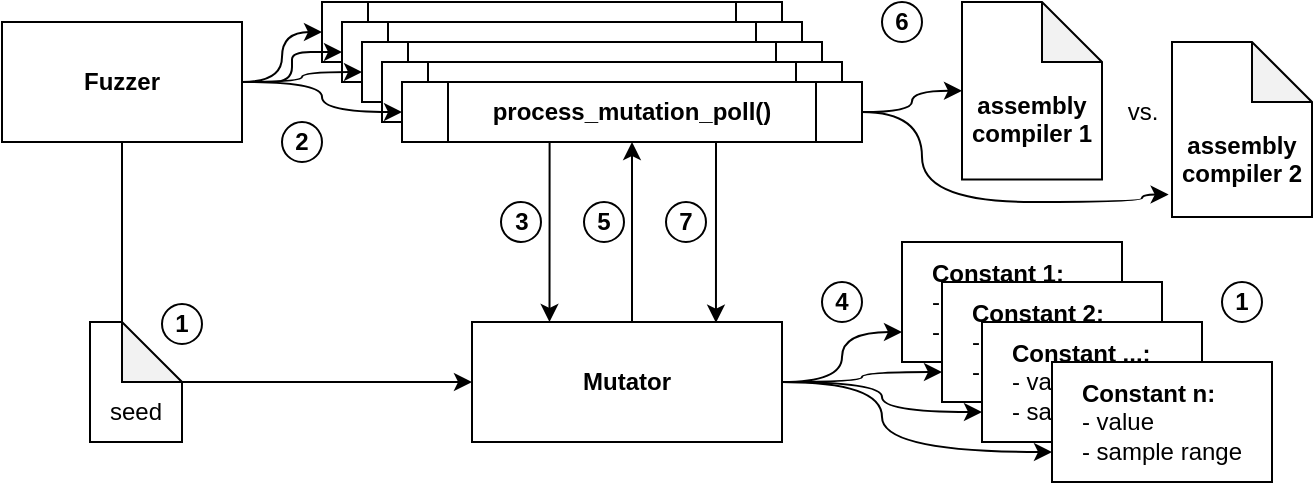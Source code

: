 <mxfile version="21.3.7" type="device">
  <diagram name="Seite-1" id="70-ndwaXO_-ZKMcCtz0t">
    <mxGraphModel dx="2074" dy="1088" grid="1" gridSize="10" guides="1" tooltips="1" connect="1" arrows="1" fold="1" page="1" pageScale="1" pageWidth="827" pageHeight="1169" background="none" math="0" shadow="0">
      <root>
        <mxCell id="0" />
        <mxCell id="1" parent="0" />
        <mxCell id="PvXzJawVP1ArEgsTcX2M-10" style="edgeStyle=orthogonalEdgeStyle;rounded=0;orthogonalLoop=1;jettySize=auto;html=1;exitX=0.5;exitY=1;exitDx=0;exitDy=0;entryX=0;entryY=0.5;entryDx=0;entryDy=0;fontColor=#000000;labelBackgroundColor=none;" edge="1" parent="1" source="PvXzJawVP1ArEgsTcX2M-1" target="PvXzJawVP1ArEgsTcX2M-8">
          <mxGeometry relative="1" as="geometry" />
        </mxCell>
        <mxCell id="PvXzJawVP1ArEgsTcX2M-1" value="&lt;b&gt;Fuzzer&lt;/b&gt;" style="rounded=0;whiteSpace=wrap;html=1;labelBackgroundColor=none;" vertex="1" parent="1">
          <mxGeometry y="10" width="120" height="60" as="geometry" />
        </mxCell>
        <mxCell id="PvXzJawVP1ArEgsTcX2M-2" value="&lt;b&gt;process_mutation_poll&lt;/b&gt;" style="shape=process;whiteSpace=wrap;html=1;backgroundOutline=1;labelBackgroundColor=none;" vertex="1" parent="1">
          <mxGeometry x="160" width="230" height="30" as="geometry" />
        </mxCell>
        <mxCell id="PvXzJawVP1ArEgsTcX2M-3" value="&lt;b&gt;process_mutation_poll&lt;/b&gt;" style="shape=process;whiteSpace=wrap;html=1;backgroundOutline=1;labelBackgroundColor=none;" vertex="1" parent="1">
          <mxGeometry x="170" y="10" width="230" height="30" as="geometry" />
        </mxCell>
        <mxCell id="PvXzJawVP1ArEgsTcX2M-4" value="&lt;b&gt;process_mutation_poll&lt;/b&gt;" style="shape=process;whiteSpace=wrap;html=1;backgroundOutline=1;labelBackgroundColor=none;" vertex="1" parent="1">
          <mxGeometry x="180" y="20" width="230" height="30" as="geometry" />
        </mxCell>
        <mxCell id="PvXzJawVP1ArEgsTcX2M-5" value="&lt;b&gt;process_mutation_poll&lt;/b&gt;" style="shape=process;whiteSpace=wrap;html=1;backgroundOutline=1;labelBackgroundColor=none;" vertex="1" parent="1">
          <mxGeometry x="190" y="30" width="230" height="30" as="geometry" />
        </mxCell>
        <mxCell id="PvXzJawVP1ArEgsTcX2M-35" style="edgeStyle=orthogonalEdgeStyle;rounded=0;orthogonalLoop=1;jettySize=auto;html=1;exitX=0.25;exitY=1;exitDx=0;exitDy=0;entryX=0.25;entryY=0;entryDx=0;entryDy=0;fontColor=#000000;labelBackgroundColor=none;" edge="1" parent="1" source="PvXzJawVP1ArEgsTcX2M-6" target="PvXzJawVP1ArEgsTcX2M-8">
          <mxGeometry relative="1" as="geometry">
            <Array as="points">
              <mxPoint x="274" y="70" />
            </Array>
          </mxGeometry>
        </mxCell>
        <mxCell id="PvXzJawVP1ArEgsTcX2M-51" style="edgeStyle=orthogonalEdgeStyle;rounded=0;orthogonalLoop=1;jettySize=auto;html=1;exitX=0.75;exitY=1;exitDx=0;exitDy=0;entryX=0.787;entryY=0.006;entryDx=0;entryDy=0;entryPerimeter=0;fontColor=#000000;labelBackgroundColor=none;" edge="1" parent="1" source="PvXzJawVP1ArEgsTcX2M-6" target="PvXzJawVP1ArEgsTcX2M-8">
          <mxGeometry relative="1" as="geometry">
            <Array as="points">
              <mxPoint x="357" y="70" />
            </Array>
          </mxGeometry>
        </mxCell>
        <mxCell id="PvXzJawVP1ArEgsTcX2M-53" style="edgeStyle=orthogonalEdgeStyle;orthogonalLoop=1;jettySize=auto;html=1;exitX=1;exitY=0.5;exitDx=0;exitDy=0;entryX=0;entryY=0.5;entryDx=0;entryDy=0;entryPerimeter=0;curved=1;fontColor=#000000;labelBackgroundColor=none;" edge="1" parent="1" source="PvXzJawVP1ArEgsTcX2M-6" target="PvXzJawVP1ArEgsTcX2M-46">
          <mxGeometry relative="1" as="geometry" />
        </mxCell>
        <mxCell id="PvXzJawVP1ArEgsTcX2M-54" style="edgeStyle=orthogonalEdgeStyle;orthogonalLoop=1;jettySize=auto;html=1;exitX=1;exitY=0.5;exitDx=0;exitDy=0;entryX=-0.024;entryY=0.872;entryDx=0;entryDy=0;entryPerimeter=0;curved=1;fontColor=#000000;labelBackgroundColor=none;" edge="1" parent="1" source="PvXzJawVP1ArEgsTcX2M-6" target="PvXzJawVP1ArEgsTcX2M-48">
          <mxGeometry relative="1" as="geometry">
            <Array as="points">
              <mxPoint x="460" y="55" />
              <mxPoint x="460" y="100" />
              <mxPoint x="570" y="100" />
              <mxPoint x="570" y="96" />
            </Array>
          </mxGeometry>
        </mxCell>
        <mxCell id="PvXzJawVP1ArEgsTcX2M-6" value="&lt;b&gt;process_mutation_poll()&lt;/b&gt;" style="shape=process;whiteSpace=wrap;html=1;backgroundOutline=1;labelBackgroundColor=none;" vertex="1" parent="1">
          <mxGeometry x="200" y="40" width="230" height="30" as="geometry" />
        </mxCell>
        <mxCell id="PvXzJawVP1ArEgsTcX2M-50" style="edgeStyle=orthogonalEdgeStyle;rounded=0;orthogonalLoop=1;jettySize=auto;html=1;exitX=0.5;exitY=0;exitDx=0;exitDy=0;entryX=0.5;entryY=1;entryDx=0;entryDy=0;fontColor=#000000;labelBackgroundColor=none;" edge="1" parent="1" source="PvXzJawVP1ArEgsTcX2M-8" target="PvXzJawVP1ArEgsTcX2M-6">
          <mxGeometry relative="1" as="geometry">
            <Array as="points">
              <mxPoint x="315" y="160" />
            </Array>
          </mxGeometry>
        </mxCell>
        <mxCell id="PvXzJawVP1ArEgsTcX2M-8" value="&lt;b&gt;Mutator&lt;/b&gt;" style="rounded=0;whiteSpace=wrap;html=1;labelBackgroundColor=none;" vertex="1" parent="1">
          <mxGeometry x="235" y="160" width="155" height="60" as="geometry" />
        </mxCell>
        <mxCell id="PvXzJawVP1ArEgsTcX2M-11" value="&lt;br&gt;&lt;div&gt;&lt;br&gt;&lt;/div&gt;&lt;div&gt;seed&lt;/div&gt;" style="shape=note;whiteSpace=wrap;html=1;backgroundOutline=1;darkOpacity=0.05;labelBackgroundColor=none;" vertex="1" parent="1">
          <mxGeometry x="44" y="160" width="46" height="60" as="geometry" />
        </mxCell>
        <mxCell id="PvXzJawVP1ArEgsTcX2M-14" value="1" style="ellipse;whiteSpace=wrap;html=1;aspect=fixed;labelBackgroundColor=none;fontStyle=1" vertex="1" parent="1">
          <mxGeometry x="80" y="151" width="20" height="20" as="geometry" />
        </mxCell>
        <mxCell id="PvXzJawVP1ArEgsTcX2M-21" value="&lt;div align=&quot;left&quot;&gt;&lt;b&gt;Constant 1:&lt;/b&gt;&lt;/div&gt;&lt;div align=&quot;left&quot;&gt;- value&lt;/div&gt;&lt;div align=&quot;left&quot;&gt;- sample range&lt;b&gt;&lt;br&gt;&lt;/b&gt;&lt;/div&gt;" style="rounded=0;whiteSpace=wrap;html=1;align=center;labelBackgroundColor=none;" vertex="1" parent="1">
          <mxGeometry x="450" y="120" width="110" height="60" as="geometry" />
        </mxCell>
        <mxCell id="PvXzJawVP1ArEgsTcX2M-25" value="&lt;div align=&quot;left&quot;&gt;&lt;b&gt;Constant 2:&lt;/b&gt;&lt;/div&gt;&lt;div align=&quot;left&quot;&gt;- value&lt;/div&gt;&lt;div align=&quot;left&quot;&gt;- sample range&lt;b&gt;&lt;br&gt;&lt;/b&gt;&lt;/div&gt;" style="rounded=0;whiteSpace=wrap;html=1;align=center;labelBackgroundColor=none;" vertex="1" parent="1">
          <mxGeometry x="470" y="140" width="110" height="60" as="geometry" />
        </mxCell>
        <mxCell id="PvXzJawVP1ArEgsTcX2M-26" value="&lt;div align=&quot;left&quot;&gt;&lt;b&gt;Constant ...:&lt;/b&gt;&lt;/div&gt;&lt;div align=&quot;left&quot;&gt;- value&lt;/div&gt;&lt;div align=&quot;left&quot;&gt;- sample range&lt;b&gt;&lt;br&gt;&lt;/b&gt;&lt;/div&gt;" style="rounded=0;whiteSpace=wrap;html=1;align=center;labelBackgroundColor=none;" vertex="1" parent="1">
          <mxGeometry x="490" y="160" width="110" height="60" as="geometry" />
        </mxCell>
        <mxCell id="PvXzJawVP1ArEgsTcX2M-27" value="&lt;div align=&quot;left&quot;&gt;&lt;b&gt;Constant n:&lt;/b&gt;&lt;/div&gt;&lt;div align=&quot;left&quot;&gt;- value&lt;/div&gt;&lt;div align=&quot;left&quot;&gt;- sample range&lt;b&gt;&lt;br&gt;&lt;/b&gt;&lt;/div&gt;" style="rounded=0;whiteSpace=wrap;html=1;align=center;labelBackgroundColor=none;" vertex="1" parent="1">
          <mxGeometry x="525" y="180" width="110" height="60" as="geometry" />
        </mxCell>
        <mxCell id="PvXzJawVP1ArEgsTcX2M-28" style="edgeStyle=orthogonalEdgeStyle;orthogonalLoop=1;jettySize=auto;html=1;exitX=1;exitY=0.5;exitDx=0;exitDy=0;entryX=0;entryY=0.5;entryDx=0;entryDy=0;curved=1;fontColor=#000000;labelBackgroundColor=none;" edge="1" parent="1" source="PvXzJawVP1ArEgsTcX2M-1" target="PvXzJawVP1ArEgsTcX2M-2">
          <mxGeometry relative="1" as="geometry" />
        </mxCell>
        <mxCell id="PvXzJawVP1ArEgsTcX2M-29" style="edgeStyle=orthogonalEdgeStyle;rounded=1;orthogonalLoop=1;jettySize=auto;html=1;exitX=1;exitY=0.5;exitDx=0;exitDy=0;entryX=0;entryY=0.5;entryDx=0;entryDy=0;fontColor=#000000;labelBackgroundColor=none;" edge="1" parent="1" source="PvXzJawVP1ArEgsTcX2M-1" target="PvXzJawVP1ArEgsTcX2M-3">
          <mxGeometry relative="1" as="geometry" />
        </mxCell>
        <mxCell id="PvXzJawVP1ArEgsTcX2M-30" style="edgeStyle=orthogonalEdgeStyle;orthogonalLoop=1;jettySize=auto;html=1;exitX=1;exitY=0.5;exitDx=0;exitDy=0;entryX=0;entryY=0.5;entryDx=0;entryDy=0;curved=1;fontColor=#000000;labelBackgroundColor=none;" edge="1" parent="1" source="PvXzJawVP1ArEgsTcX2M-1" target="PvXzJawVP1ArEgsTcX2M-4">
          <mxGeometry relative="1" as="geometry" />
        </mxCell>
        <mxCell id="PvXzJawVP1ArEgsTcX2M-31" style="edgeStyle=orthogonalEdgeStyle;orthogonalLoop=1;jettySize=auto;html=1;exitX=1;exitY=0.5;exitDx=0;exitDy=0;entryX=0;entryY=0.5;entryDx=0;entryDy=0;curved=1;fontColor=#000000;labelBackgroundColor=none;" edge="1" parent="1" source="PvXzJawVP1ArEgsTcX2M-1" target="PvXzJawVP1ArEgsTcX2M-6">
          <mxGeometry relative="1" as="geometry" />
        </mxCell>
        <mxCell id="PvXzJawVP1ArEgsTcX2M-32" value="2" style="ellipse;whiteSpace=wrap;html=1;aspect=fixed;labelBackgroundColor=none;fontStyle=1" vertex="1" parent="1">
          <mxGeometry x="140" y="60" width="20" height="20" as="geometry" />
        </mxCell>
        <mxCell id="PvXzJawVP1ArEgsTcX2M-33" value="4" style="ellipse;whiteSpace=wrap;html=1;aspect=fixed;labelBackgroundColor=none;fontStyle=1" vertex="1" parent="1">
          <mxGeometry x="410" y="140" width="20" height="20" as="geometry" />
        </mxCell>
        <mxCell id="PvXzJawVP1ArEgsTcX2M-43" value="1" style="ellipse;whiteSpace=wrap;html=1;aspect=fixed;labelBackgroundColor=none;fontStyle=1" vertex="1" parent="1">
          <mxGeometry x="610" y="140" width="20" height="20" as="geometry" />
        </mxCell>
        <mxCell id="PvXzJawVP1ArEgsTcX2M-44" value="3" style="ellipse;whiteSpace=wrap;html=1;aspect=fixed;labelBackgroundColor=none;fontStyle=1" vertex="1" parent="1">
          <mxGeometry x="249.5" y="100" width="20" height="20" as="geometry" />
        </mxCell>
        <mxCell id="PvXzJawVP1ArEgsTcX2M-45" value="5" style="ellipse;whiteSpace=wrap;html=1;aspect=fixed;labelBackgroundColor=none;fontStyle=1" vertex="1" parent="1">
          <mxGeometry x="291" y="100" width="20" height="20" as="geometry" />
        </mxCell>
        <mxCell id="PvXzJawVP1ArEgsTcX2M-46" value="&lt;div&gt;&lt;b&gt;&lt;br&gt;&lt;/b&gt;&lt;/div&gt;&lt;div&gt;&lt;b&gt;&lt;br&gt;&lt;/b&gt;&lt;/div&gt;&lt;div&gt;&lt;b&gt;assembly&lt;/b&gt;&lt;/div&gt;&lt;div&gt;&lt;b&gt;compiler 1&lt;br&gt;&lt;/b&gt;&lt;/div&gt;" style="shape=note;whiteSpace=wrap;html=1;backgroundOutline=1;darkOpacity=0.05;labelBackgroundColor=none;" vertex="1" parent="1">
          <mxGeometry x="480" width="70" height="88.75" as="geometry" />
        </mxCell>
        <mxCell id="PvXzJawVP1ArEgsTcX2M-48" value="&lt;div&gt;&lt;b&gt;&lt;br&gt;&lt;/b&gt;&lt;/div&gt;&lt;div&gt;&lt;b&gt;&lt;br&gt;&lt;/b&gt;&lt;/div&gt;&lt;div&gt;&lt;b&gt;assembly&lt;/b&gt;&lt;/div&gt;&lt;div&gt;&lt;b&gt;compiler 2&lt;br&gt;&lt;/b&gt;&lt;/div&gt;" style="shape=note;whiteSpace=wrap;html=1;backgroundOutline=1;darkOpacity=0.05;labelBackgroundColor=none;" vertex="1" parent="1">
          <mxGeometry x="585" y="20" width="70" height="87.5" as="geometry" />
        </mxCell>
        <mxCell id="PvXzJawVP1ArEgsTcX2M-52" value="7" style="ellipse;whiteSpace=wrap;html=1;aspect=fixed;labelBackgroundColor=none;fontStyle=1" vertex="1" parent="1">
          <mxGeometry x="332" y="100" width="20" height="20" as="geometry" />
        </mxCell>
        <mxCell id="PvXzJawVP1ArEgsTcX2M-55" value="6" style="ellipse;whiteSpace=wrap;html=1;aspect=fixed;labelBackgroundColor=none;fontStyle=1" vertex="1" parent="1">
          <mxGeometry x="440" width="20" height="20" as="geometry" />
        </mxCell>
        <mxCell id="PvXzJawVP1ArEgsTcX2M-57" style="edgeStyle=orthogonalEdgeStyle;orthogonalLoop=1;jettySize=auto;html=1;exitX=1;exitY=0.5;exitDx=0;exitDy=0;entryX=0;entryY=0.75;entryDx=0;entryDy=0;curved=1;fontColor=#000000;labelBackgroundColor=none;" edge="1" parent="1" source="PvXzJawVP1ArEgsTcX2M-8" target="PvXzJawVP1ArEgsTcX2M-21">
          <mxGeometry relative="1" as="geometry" />
        </mxCell>
        <mxCell id="PvXzJawVP1ArEgsTcX2M-58" style="edgeStyle=orthogonalEdgeStyle;orthogonalLoop=1;jettySize=auto;html=1;exitX=1;exitY=0.5;exitDx=0;exitDy=0;entryX=0;entryY=0.75;entryDx=0;entryDy=0;curved=1;fontColor=#000000;labelBackgroundColor=none;" edge="1" parent="1" source="PvXzJawVP1ArEgsTcX2M-8" target="PvXzJawVP1ArEgsTcX2M-25">
          <mxGeometry relative="1" as="geometry" />
        </mxCell>
        <mxCell id="PvXzJawVP1ArEgsTcX2M-59" style="edgeStyle=orthogonalEdgeStyle;orthogonalLoop=1;jettySize=auto;html=1;exitX=1;exitY=0.5;exitDx=0;exitDy=0;entryX=0;entryY=0.75;entryDx=0;entryDy=0;curved=1;fontColor=#000000;labelBackgroundColor=none;" edge="1" parent="1" source="PvXzJawVP1ArEgsTcX2M-8" target="PvXzJawVP1ArEgsTcX2M-26">
          <mxGeometry relative="1" as="geometry" />
        </mxCell>
        <mxCell id="PvXzJawVP1ArEgsTcX2M-60" style="edgeStyle=orthogonalEdgeStyle;orthogonalLoop=1;jettySize=auto;html=1;exitX=1;exitY=0.5;exitDx=0;exitDy=0;entryX=0;entryY=0.75;entryDx=0;entryDy=0;curved=1;fontColor=#000000;labelBackgroundColor=none;" edge="1" parent="1" source="PvXzJawVP1ArEgsTcX2M-8" target="PvXzJawVP1ArEgsTcX2M-27">
          <mxGeometry relative="1" as="geometry">
            <Array as="points">
              <mxPoint x="440" y="190" />
              <mxPoint x="440" y="225" />
            </Array>
          </mxGeometry>
        </mxCell>
        <mxCell id="PvXzJawVP1ArEgsTcX2M-62" value="vs." style="text;html=1;align=center;verticalAlign=middle;resizable=0;points=[];autosize=1;labelBackgroundColor=none;" vertex="1" parent="1">
          <mxGeometry x="550" y="40" width="40" height="30" as="geometry" />
        </mxCell>
      </root>
    </mxGraphModel>
  </diagram>
</mxfile>
